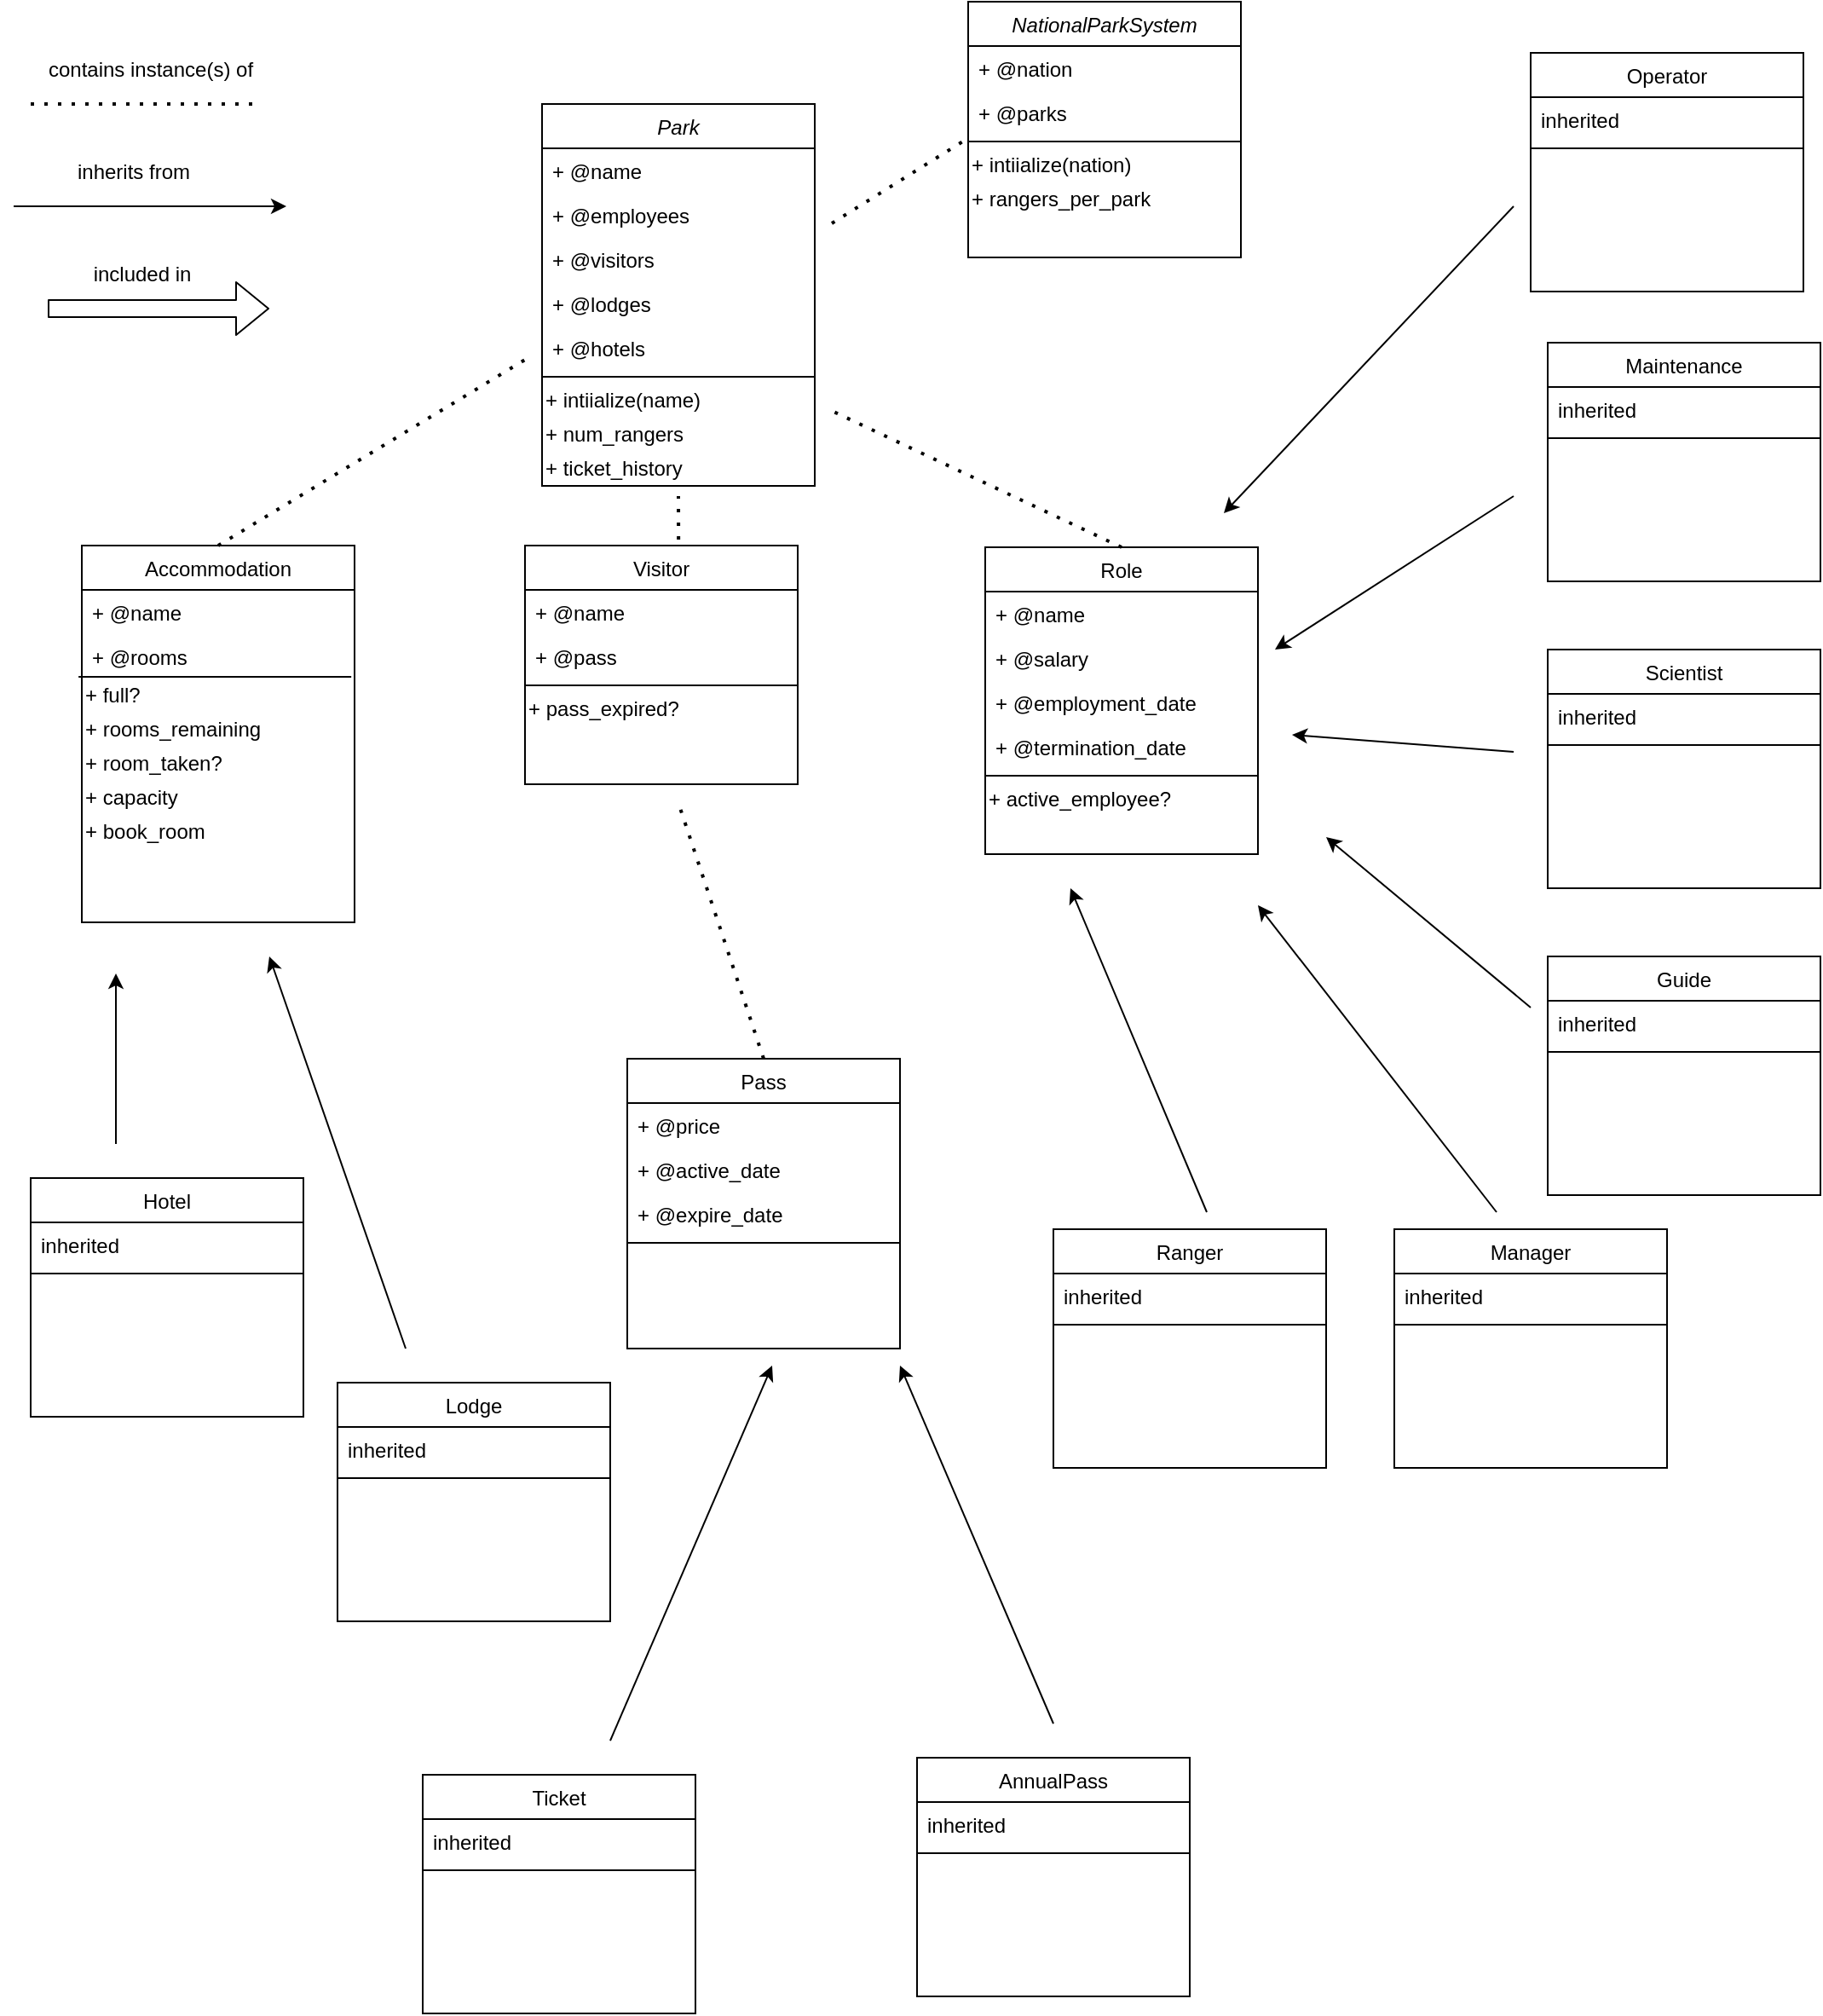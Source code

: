 <mxfile>
    <diagram id="C5RBs43oDa-KdzZeNtuy" name="Page-1">
        <mxGraphModel dx="826" dy="532" grid="1" gridSize="10" guides="1" tooltips="1" connect="1" arrows="1" fold="1" page="1" pageScale="1" pageWidth="1200" pageHeight="1920" math="0" shadow="0">
            <root>
                <mxCell id="WIyWlLk6GJQsqaUBKTNV-0"/>
                <mxCell id="WIyWlLk6GJQsqaUBKTNV-1" parent="WIyWlLk6GJQsqaUBKTNV-0"/>
                <mxCell id="zkfFHV4jXpPFQw0GAbJ--0" value="Park&#10;" style="swimlane;fontStyle=2;align=center;verticalAlign=top;childLayout=stackLayout;horizontal=1;startSize=26;horizontalStack=0;resizeParent=1;resizeLast=0;collapsible=1;marginBottom=0;rounded=0;shadow=0;strokeWidth=1;" parent="WIyWlLk6GJQsqaUBKTNV-1" vertex="1">
                    <mxGeometry x="320" y="60" width="160" height="224" as="geometry">
                        <mxRectangle x="220" y="120" width="160" height="26" as="alternateBounds"/>
                    </mxGeometry>
                </mxCell>
                <mxCell id="zkfFHV4jXpPFQw0GAbJ--1" value="+ @name" style="text;align=left;verticalAlign=top;spacingLeft=4;spacingRight=4;overflow=hidden;rotatable=0;points=[[0,0.5],[1,0.5]];portConstraint=eastwest;" parent="zkfFHV4jXpPFQw0GAbJ--0" vertex="1">
                    <mxGeometry y="26" width="160" height="26" as="geometry"/>
                </mxCell>
                <mxCell id="zkfFHV4jXpPFQw0GAbJ--2" value="+ @employees&#10;" style="text;align=left;verticalAlign=top;spacingLeft=4;spacingRight=4;overflow=hidden;rotatable=0;points=[[0,0.5],[1,0.5]];portConstraint=eastwest;rounded=0;shadow=0;html=0;" parent="zkfFHV4jXpPFQw0GAbJ--0" vertex="1">
                    <mxGeometry y="52" width="160" height="26" as="geometry"/>
                </mxCell>
                <mxCell id="zkfFHV4jXpPFQw0GAbJ--3" value="+ @visitors&#10;" style="text;align=left;verticalAlign=top;spacingLeft=4;spacingRight=4;overflow=hidden;rotatable=0;points=[[0,0.5],[1,0.5]];portConstraint=eastwest;rounded=0;shadow=0;html=0;" parent="zkfFHV4jXpPFQw0GAbJ--0" vertex="1">
                    <mxGeometry y="78" width="160" height="26" as="geometry"/>
                </mxCell>
                <mxCell id="0" value="+ @lodges" style="text;align=left;verticalAlign=top;spacingLeft=4;spacingRight=4;overflow=hidden;rotatable=0;points=[[0,0.5],[1,0.5]];portConstraint=eastwest;rounded=0;shadow=0;html=0;" vertex="1" parent="zkfFHV4jXpPFQw0GAbJ--0">
                    <mxGeometry y="104" width="160" height="26" as="geometry"/>
                </mxCell>
                <mxCell id="1" value="+ @hotels&#10;&#10;" style="text;align=left;verticalAlign=top;spacingLeft=4;spacingRight=4;overflow=hidden;rotatable=0;points=[[0,0.5],[1,0.5]];portConstraint=eastwest;rounded=0;shadow=0;html=0;" vertex="1" parent="zkfFHV4jXpPFQw0GAbJ--0">
                    <mxGeometry y="130" width="160" height="26" as="geometry"/>
                </mxCell>
                <mxCell id="zkfFHV4jXpPFQw0GAbJ--4" value="" style="line;html=1;strokeWidth=1;align=left;verticalAlign=middle;spacingTop=-1;spacingLeft=3;spacingRight=3;rotatable=0;labelPosition=right;points=[];portConstraint=eastwest;" parent="zkfFHV4jXpPFQw0GAbJ--0" vertex="1">
                    <mxGeometry y="156" width="160" height="8" as="geometry"/>
                </mxCell>
                <mxCell id="5" value="+ intiialize(name)" style="text;html=1;align=left;verticalAlign=middle;resizable=0;points=[];autosize=1;strokeColor=none;fillColor=none;" vertex="1" parent="zkfFHV4jXpPFQw0GAbJ--0">
                    <mxGeometry y="164" width="160" height="20" as="geometry"/>
                </mxCell>
                <mxCell id="138" value="+ num_rangers" style="text;html=1;align=left;verticalAlign=middle;resizable=0;points=[];autosize=1;strokeColor=none;fillColor=none;" vertex="1" parent="zkfFHV4jXpPFQw0GAbJ--0">
                    <mxGeometry y="184" width="160" height="20" as="geometry"/>
                </mxCell>
                <mxCell id="142" value="+ ticket_history" style="text;html=1;align=left;verticalAlign=middle;resizable=0;points=[];autosize=1;strokeColor=none;fillColor=none;" vertex="1" parent="zkfFHV4jXpPFQw0GAbJ--0">
                    <mxGeometry y="204" width="160" height="20" as="geometry"/>
                </mxCell>
                <mxCell id="zkfFHV4jXpPFQw0GAbJ--6" value="Accommodation&#10;" style="swimlane;fontStyle=0;align=center;verticalAlign=top;childLayout=stackLayout;horizontal=1;startSize=26;horizontalStack=0;resizeParent=1;resizeLast=0;collapsible=1;marginBottom=0;rounded=0;shadow=0;strokeWidth=1;" parent="WIyWlLk6GJQsqaUBKTNV-1" vertex="1">
                    <mxGeometry x="50" y="319" width="160" height="221" as="geometry">
                        <mxRectangle x="130" y="380" width="160" height="26" as="alternateBounds"/>
                    </mxGeometry>
                </mxCell>
                <mxCell id="zkfFHV4jXpPFQw0GAbJ--7" value="+ @name" style="text;align=left;verticalAlign=top;spacingLeft=4;spacingRight=4;overflow=hidden;rotatable=0;points=[[0,0.5],[1,0.5]];portConstraint=eastwest;" parent="zkfFHV4jXpPFQw0GAbJ--6" vertex="1">
                    <mxGeometry y="26" width="160" height="26" as="geometry"/>
                </mxCell>
                <mxCell id="38" value="+ @rooms&#10;" style="text;align=left;verticalAlign=top;spacingLeft=4;spacingRight=4;overflow=hidden;rotatable=0;points=[[0,0.5],[1,0.5]];portConstraint=eastwest;rounded=0;shadow=0;html=0;" vertex="1" parent="zkfFHV4jXpPFQw0GAbJ--6">
                    <mxGeometry y="52" width="160" height="26" as="geometry"/>
                </mxCell>
                <mxCell id="33" value="+ full?" style="text;html=1;align=left;verticalAlign=middle;resizable=0;points=[];autosize=1;strokeColor=none;fillColor=none;" vertex="1" parent="zkfFHV4jXpPFQw0GAbJ--6">
                    <mxGeometry y="78" width="160" height="20" as="geometry"/>
                </mxCell>
                <mxCell id="39" value="+ rooms_remaining" style="text;html=1;align=left;verticalAlign=middle;resizable=0;points=[];autosize=1;strokeColor=none;fillColor=none;" vertex="1" parent="zkfFHV4jXpPFQw0GAbJ--6">
                    <mxGeometry y="98" width="160" height="20" as="geometry"/>
                </mxCell>
                <mxCell id="40" value="+ room_taken?" style="text;html=1;align=left;verticalAlign=middle;resizable=0;points=[];autosize=1;strokeColor=none;fillColor=none;" vertex="1" parent="zkfFHV4jXpPFQw0GAbJ--6">
                    <mxGeometry y="118" width="160" height="20" as="geometry"/>
                </mxCell>
                <mxCell id="41" value="+ capacity" style="text;html=1;align=left;verticalAlign=middle;resizable=0;points=[];autosize=1;strokeColor=none;fillColor=none;" vertex="1" parent="zkfFHV4jXpPFQw0GAbJ--6">
                    <mxGeometry y="138" width="160" height="20" as="geometry"/>
                </mxCell>
                <mxCell id="43" value="+ book_room" style="text;html=1;align=left;verticalAlign=middle;resizable=0;points=[];autosize=1;strokeColor=none;fillColor=none;" vertex="1" parent="zkfFHV4jXpPFQw0GAbJ--6">
                    <mxGeometry y="158" width="160" height="20" as="geometry"/>
                </mxCell>
                <mxCell id="59" value="" style="endArrow=none;html=1;exitX=-0.012;exitY=-0.05;exitDx=0;exitDy=0;exitPerimeter=0;entryX=0.988;entryY=-0.05;entryDx=0;entryDy=0;entryPerimeter=0;" edge="1" parent="zkfFHV4jXpPFQw0GAbJ--6" source="33" target="33">
                    <mxGeometry width="50" height="50" relative="1" as="geometry">
                        <mxPoint x="270" y="121" as="sourcePoint"/>
                        <mxPoint x="150" y="97" as="targetPoint"/>
                    </mxGeometry>
                </mxCell>
                <mxCell id="zkfFHV4jXpPFQw0GAbJ--13" value="Visitor&#10;" style="swimlane;fontStyle=0;align=center;verticalAlign=top;childLayout=stackLayout;horizontal=1;startSize=26;horizontalStack=0;resizeParent=1;resizeLast=0;collapsible=1;marginBottom=0;rounded=0;shadow=0;strokeWidth=1;" parent="WIyWlLk6GJQsqaUBKTNV-1" vertex="1">
                    <mxGeometry x="310" y="319" width="160" height="140" as="geometry">
                        <mxRectangle x="340" y="380" width="170" height="26" as="alternateBounds"/>
                    </mxGeometry>
                </mxCell>
                <mxCell id="zkfFHV4jXpPFQw0GAbJ--14" value="+ @name&#10;" style="text;align=left;verticalAlign=top;spacingLeft=4;spacingRight=4;overflow=hidden;rotatable=0;points=[[0,0.5],[1,0.5]];portConstraint=eastwest;" parent="zkfFHV4jXpPFQw0GAbJ--13" vertex="1">
                    <mxGeometry y="26" width="160" height="26" as="geometry"/>
                </mxCell>
                <mxCell id="105" value="+ @pass" style="text;align=left;verticalAlign=top;spacingLeft=4;spacingRight=4;overflow=hidden;rotatable=0;points=[[0,0.5],[1,0.5]];portConstraint=eastwest;" vertex="1" parent="zkfFHV4jXpPFQw0GAbJ--13">
                    <mxGeometry y="52" width="160" height="26" as="geometry"/>
                </mxCell>
                <mxCell id="zkfFHV4jXpPFQw0GAbJ--15" value="" style="line;html=1;strokeWidth=1;align=left;verticalAlign=middle;spacingTop=-1;spacingLeft=3;spacingRight=3;rotatable=0;labelPosition=right;points=[];portConstraint=eastwest;" parent="zkfFHV4jXpPFQw0GAbJ--13" vertex="1">
                    <mxGeometry y="78" width="160" height="8" as="geometry"/>
                </mxCell>
                <mxCell id="151" value="+ pass_expired?" style="text;html=1;align=left;verticalAlign=middle;resizable=0;points=[];autosize=1;strokeColor=none;fillColor=none;" vertex="1" parent="zkfFHV4jXpPFQw0GAbJ--13">
                    <mxGeometry y="86" width="160" height="20" as="geometry"/>
                </mxCell>
                <mxCell id="zkfFHV4jXpPFQw0GAbJ--17" value="Role" style="swimlane;fontStyle=0;align=center;verticalAlign=top;childLayout=stackLayout;horizontal=1;startSize=26;horizontalStack=0;resizeParent=1;resizeLast=0;collapsible=1;marginBottom=0;rounded=0;shadow=0;strokeWidth=1;" parent="WIyWlLk6GJQsqaUBKTNV-1" vertex="1">
                    <mxGeometry x="580" y="320" width="160" height="180" as="geometry">
                        <mxRectangle x="550" y="140" width="160" height="26" as="alternateBounds"/>
                    </mxGeometry>
                </mxCell>
                <mxCell id="zkfFHV4jXpPFQw0GAbJ--18" value="+ @name" style="text;align=left;verticalAlign=top;spacingLeft=4;spacingRight=4;overflow=hidden;rotatable=0;points=[[0,0.5],[1,0.5]];portConstraint=eastwest;" parent="zkfFHV4jXpPFQw0GAbJ--17" vertex="1">
                    <mxGeometry y="26" width="160" height="26" as="geometry"/>
                </mxCell>
                <mxCell id="zkfFHV4jXpPFQw0GAbJ--19" value="+ @salary" style="text;align=left;verticalAlign=top;spacingLeft=4;spacingRight=4;overflow=hidden;rotatable=0;points=[[0,0.5],[1,0.5]];portConstraint=eastwest;rounded=0;shadow=0;html=0;" parent="zkfFHV4jXpPFQw0GAbJ--17" vertex="1">
                    <mxGeometry y="52" width="160" height="26" as="geometry"/>
                </mxCell>
                <mxCell id="152" value="+ @employment_date" style="text;align=left;verticalAlign=top;spacingLeft=4;spacingRight=4;overflow=hidden;rotatable=0;points=[[0,0.5],[1,0.5]];portConstraint=eastwest;rounded=0;shadow=0;html=0;" vertex="1" parent="zkfFHV4jXpPFQw0GAbJ--17">
                    <mxGeometry y="78" width="160" height="26" as="geometry"/>
                </mxCell>
                <mxCell id="153" value="+ @termination_date" style="text;align=left;verticalAlign=top;spacingLeft=4;spacingRight=4;overflow=hidden;rotatable=0;points=[[0,0.5],[1,0.5]];portConstraint=eastwest;rounded=0;shadow=0;html=0;" vertex="1" parent="zkfFHV4jXpPFQw0GAbJ--17">
                    <mxGeometry y="104" width="160" height="26" as="geometry"/>
                </mxCell>
                <mxCell id="zkfFHV4jXpPFQw0GAbJ--23" value="" style="line;html=1;strokeWidth=1;align=left;verticalAlign=middle;spacingTop=-1;spacingLeft=3;spacingRight=3;rotatable=0;labelPosition=right;points=[];portConstraint=eastwest;" parent="zkfFHV4jXpPFQw0GAbJ--17" vertex="1">
                    <mxGeometry y="130" width="160" height="8" as="geometry"/>
                </mxCell>
                <mxCell id="154" value="+ active_employee?" style="text;html=1;align=left;verticalAlign=middle;resizable=0;points=[];autosize=1;strokeColor=none;fillColor=none;" vertex="1" parent="zkfFHV4jXpPFQw0GAbJ--17">
                    <mxGeometry y="138" width="160" height="20" as="geometry"/>
                </mxCell>
                <mxCell id="9" value="" style="endArrow=none;dashed=1;html=1;dashPattern=1 3;strokeWidth=2;exitX=0.563;exitY=-0.025;exitDx=0;exitDy=0;exitPerimeter=0;" edge="1" parent="WIyWlLk6GJQsqaUBKTNV-1" source="zkfFHV4jXpPFQw0GAbJ--13">
                    <mxGeometry width="50" height="50" relative="1" as="geometry">
                        <mxPoint x="390" y="310" as="sourcePoint"/>
                        <mxPoint x="400" y="290" as="targetPoint"/>
                        <Array as="points"/>
                    </mxGeometry>
                </mxCell>
                <mxCell id="10" value="" style="endArrow=none;dashed=1;html=1;dashPattern=1 3;strokeWidth=2;exitX=0.5;exitY=0;exitDx=0;exitDy=0;" edge="1" parent="WIyWlLk6GJQsqaUBKTNV-1" source="zkfFHV4jXpPFQw0GAbJ--17">
                    <mxGeometry width="50" height="50" relative="1" as="geometry">
                        <mxPoint x="670" y="310" as="sourcePoint"/>
                        <mxPoint x="490" y="240" as="targetPoint"/>
                        <Array as="points"/>
                    </mxGeometry>
                </mxCell>
                <mxCell id="11" value="" style="endArrow=none;dashed=1;html=1;dashPattern=1 3;strokeWidth=2;exitX=0.5;exitY=0;exitDx=0;exitDy=0;" edge="1" parent="WIyWlLk6GJQsqaUBKTNV-1" source="zkfFHV4jXpPFQw0GAbJ--6">
                    <mxGeometry width="50" height="50" relative="1" as="geometry">
                        <mxPoint x="190" y="280" as="sourcePoint"/>
                        <mxPoint x="310" y="210" as="targetPoint"/>
                    </mxGeometry>
                </mxCell>
                <mxCell id="47" value="" style="endArrow=none;dashed=1;html=1;dashPattern=1 3;strokeWidth=2;" edge="1" parent="WIyWlLk6GJQsqaUBKTNV-1">
                    <mxGeometry width="50" height="50" relative="1" as="geometry">
                        <mxPoint x="20" y="60" as="sourcePoint"/>
                        <mxPoint x="150" y="60" as="targetPoint"/>
                    </mxGeometry>
                </mxCell>
                <mxCell id="55" value="" style="shape=flexArrow;endArrow=classic;html=1;" edge="1" parent="WIyWlLk6GJQsqaUBKTNV-1">
                    <mxGeometry width="50" height="50" relative="1" as="geometry">
                        <mxPoint x="30" y="180" as="sourcePoint"/>
                        <mxPoint x="160" y="180" as="targetPoint"/>
                    </mxGeometry>
                </mxCell>
                <mxCell id="56" value="contains instance(s) of&lt;br&gt;" style="text;html=1;align=center;verticalAlign=middle;resizable=0;points=[];autosize=1;strokeColor=none;fillColor=none;" vertex="1" parent="WIyWlLk6GJQsqaUBKTNV-1">
                    <mxGeometry x="20" y="30" width="140" height="20" as="geometry"/>
                </mxCell>
                <mxCell id="57" value="inherits from" style="text;html=1;align=center;verticalAlign=middle;resizable=0;points=[];autosize=1;strokeColor=none;fillColor=none;" vertex="1" parent="WIyWlLk6GJQsqaUBKTNV-1">
                    <mxGeometry x="40" y="90" width="80" height="20" as="geometry"/>
                </mxCell>
                <mxCell id="58" value="included in" style="text;html=1;align=center;verticalAlign=middle;resizable=0;points=[];autosize=1;strokeColor=none;fillColor=none;" vertex="1" parent="WIyWlLk6GJQsqaUBKTNV-1">
                    <mxGeometry x="50" y="150" width="70" height="20" as="geometry"/>
                </mxCell>
                <mxCell id="64" value="" style="endArrow=classic;html=1;" edge="1" parent="WIyWlLk6GJQsqaUBKTNV-1">
                    <mxGeometry relative="1" as="geometry">
                        <mxPoint x="10" y="120" as="sourcePoint"/>
                        <mxPoint x="170" y="120" as="targetPoint"/>
                    </mxGeometry>
                </mxCell>
                <mxCell id="69" value="" style="endArrow=classic;html=1;" edge="1" parent="WIyWlLk6GJQsqaUBKTNV-1">
                    <mxGeometry width="50" height="50" relative="1" as="geometry">
                        <mxPoint x="70" y="670" as="sourcePoint"/>
                        <mxPoint x="70" y="570" as="targetPoint"/>
                    </mxGeometry>
                </mxCell>
                <mxCell id="70" value="" style="endArrow=classic;html=1;" edge="1" parent="WIyWlLk6GJQsqaUBKTNV-1">
                    <mxGeometry width="50" height="50" relative="1" as="geometry">
                        <mxPoint x="240" y="790" as="sourcePoint"/>
                        <mxPoint x="160" y="560" as="targetPoint"/>
                    </mxGeometry>
                </mxCell>
                <mxCell id="71" value="Hotel&#10;" style="swimlane;fontStyle=0;align=center;verticalAlign=top;childLayout=stackLayout;horizontal=1;startSize=26;horizontalStack=0;resizeParent=1;resizeLast=0;collapsible=1;marginBottom=0;rounded=0;shadow=0;strokeWidth=1;" vertex="1" parent="WIyWlLk6GJQsqaUBKTNV-1">
                    <mxGeometry x="20" y="690" width="160" height="140" as="geometry">
                        <mxRectangle x="340" y="380" width="170" height="26" as="alternateBounds"/>
                    </mxGeometry>
                </mxCell>
                <mxCell id="72" value="inherited" style="text;align=left;verticalAlign=top;spacingLeft=4;spacingRight=4;overflow=hidden;rotatable=0;points=[[0,0.5],[1,0.5]];portConstraint=eastwest;" vertex="1" parent="71">
                    <mxGeometry y="26" width="160" height="26" as="geometry"/>
                </mxCell>
                <mxCell id="73" value="" style="line;html=1;strokeWidth=1;align=left;verticalAlign=middle;spacingTop=-1;spacingLeft=3;spacingRight=3;rotatable=0;labelPosition=right;points=[];portConstraint=eastwest;" vertex="1" parent="71">
                    <mxGeometry y="52" width="160" height="8" as="geometry"/>
                </mxCell>
                <mxCell id="74" value="Lodge&#10;" style="swimlane;fontStyle=0;align=center;verticalAlign=top;childLayout=stackLayout;horizontal=1;startSize=26;horizontalStack=0;resizeParent=1;resizeLast=0;collapsible=1;marginBottom=0;rounded=0;shadow=0;strokeWidth=1;" vertex="1" parent="WIyWlLk6GJQsqaUBKTNV-1">
                    <mxGeometry x="200" y="810" width="160" height="140" as="geometry">
                        <mxRectangle x="340" y="380" width="170" height="26" as="alternateBounds"/>
                    </mxGeometry>
                </mxCell>
                <mxCell id="75" value="inherited" style="text;align=left;verticalAlign=top;spacingLeft=4;spacingRight=4;overflow=hidden;rotatable=0;points=[[0,0.5],[1,0.5]];portConstraint=eastwest;" vertex="1" parent="74">
                    <mxGeometry y="26" width="160" height="26" as="geometry"/>
                </mxCell>
                <mxCell id="76" value="" style="line;html=1;strokeWidth=1;align=left;verticalAlign=middle;spacingTop=-1;spacingLeft=3;spacingRight=3;rotatable=0;labelPosition=right;points=[];portConstraint=eastwest;" vertex="1" parent="74">
                    <mxGeometry y="52" width="160" height="8" as="geometry"/>
                </mxCell>
                <mxCell id="80" value="" style="endArrow=classic;html=1;" edge="1" parent="WIyWlLk6GJQsqaUBKTNV-1">
                    <mxGeometry width="50" height="50" relative="1" as="geometry">
                        <mxPoint x="880" y="710" as="sourcePoint"/>
                        <mxPoint x="740" y="530" as="targetPoint"/>
                    </mxGeometry>
                </mxCell>
                <mxCell id="81" value="" style="endArrow=classic;html=1;" edge="1" parent="WIyWlLk6GJQsqaUBKTNV-1">
                    <mxGeometry width="50" height="50" relative="1" as="geometry">
                        <mxPoint x="710" y="710" as="sourcePoint"/>
                        <mxPoint x="630" y="520" as="targetPoint"/>
                    </mxGeometry>
                </mxCell>
                <mxCell id="82" value="Ranger" style="swimlane;fontStyle=0;align=center;verticalAlign=top;childLayout=stackLayout;horizontal=1;startSize=26;horizontalStack=0;resizeParent=1;resizeLast=0;collapsible=1;marginBottom=0;rounded=0;shadow=0;strokeWidth=1;" vertex="1" parent="WIyWlLk6GJQsqaUBKTNV-1">
                    <mxGeometry x="620" y="720" width="160" height="140" as="geometry">
                        <mxRectangle x="340" y="380" width="170" height="26" as="alternateBounds"/>
                    </mxGeometry>
                </mxCell>
                <mxCell id="83" value="inherited" style="text;align=left;verticalAlign=top;spacingLeft=4;spacingRight=4;overflow=hidden;rotatable=0;points=[[0,0.5],[1,0.5]];portConstraint=eastwest;" vertex="1" parent="82">
                    <mxGeometry y="26" width="160" height="26" as="geometry"/>
                </mxCell>
                <mxCell id="84" value="" style="line;html=1;strokeWidth=1;align=left;verticalAlign=middle;spacingTop=-1;spacingLeft=3;spacingRight=3;rotatable=0;labelPosition=right;points=[];portConstraint=eastwest;" vertex="1" parent="82">
                    <mxGeometry y="52" width="160" height="8" as="geometry"/>
                </mxCell>
                <mxCell id="85" value="Manager" style="swimlane;fontStyle=0;align=center;verticalAlign=top;childLayout=stackLayout;horizontal=1;startSize=26;horizontalStack=0;resizeParent=1;resizeLast=0;collapsible=1;marginBottom=0;rounded=0;shadow=0;strokeWidth=1;" vertex="1" parent="WIyWlLk6GJQsqaUBKTNV-1">
                    <mxGeometry x="820" y="720" width="160" height="140" as="geometry">
                        <mxRectangle x="340" y="380" width="170" height="26" as="alternateBounds"/>
                    </mxGeometry>
                </mxCell>
                <mxCell id="86" value="inherited" style="text;align=left;verticalAlign=top;spacingLeft=4;spacingRight=4;overflow=hidden;rotatable=0;points=[[0,0.5],[1,0.5]];portConstraint=eastwest;" vertex="1" parent="85">
                    <mxGeometry y="26" width="160" height="26" as="geometry"/>
                </mxCell>
                <mxCell id="87" value="" style="line;html=1;strokeWidth=1;align=left;verticalAlign=middle;spacingTop=-1;spacingLeft=3;spacingRight=3;rotatable=0;labelPosition=right;points=[];portConstraint=eastwest;" vertex="1" parent="85">
                    <mxGeometry y="52" width="160" height="8" as="geometry"/>
                </mxCell>
                <mxCell id="88" value="Maintenance" style="swimlane;fontStyle=0;align=center;verticalAlign=top;childLayout=stackLayout;horizontal=1;startSize=26;horizontalStack=0;resizeParent=1;resizeLast=0;collapsible=1;marginBottom=0;rounded=0;shadow=0;strokeWidth=1;" vertex="1" parent="WIyWlLk6GJQsqaUBKTNV-1">
                    <mxGeometry x="910" y="200" width="160" height="140" as="geometry">
                        <mxRectangle x="340" y="380" width="170" height="26" as="alternateBounds"/>
                    </mxGeometry>
                </mxCell>
                <mxCell id="89" value="inherited" style="text;align=left;verticalAlign=top;spacingLeft=4;spacingRight=4;overflow=hidden;rotatable=0;points=[[0,0.5],[1,0.5]];portConstraint=eastwest;" vertex="1" parent="88">
                    <mxGeometry y="26" width="160" height="26" as="geometry"/>
                </mxCell>
                <mxCell id="90" value="" style="line;html=1;strokeWidth=1;align=left;verticalAlign=middle;spacingTop=-1;spacingLeft=3;spacingRight=3;rotatable=0;labelPosition=right;points=[];portConstraint=eastwest;" vertex="1" parent="88">
                    <mxGeometry y="52" width="160" height="8" as="geometry"/>
                </mxCell>
                <mxCell id="91" value="Scientist&#10;" style="swimlane;fontStyle=0;align=center;verticalAlign=top;childLayout=stackLayout;horizontal=1;startSize=26;horizontalStack=0;resizeParent=1;resizeLast=0;collapsible=1;marginBottom=0;rounded=0;shadow=0;strokeWidth=1;" vertex="1" parent="WIyWlLk6GJQsqaUBKTNV-1">
                    <mxGeometry x="910" y="380" width="160" height="140" as="geometry">
                        <mxRectangle x="340" y="380" width="170" height="26" as="alternateBounds"/>
                    </mxGeometry>
                </mxCell>
                <mxCell id="92" value="inherited" style="text;align=left;verticalAlign=top;spacingLeft=4;spacingRight=4;overflow=hidden;rotatable=0;points=[[0,0.5],[1,0.5]];portConstraint=eastwest;" vertex="1" parent="91">
                    <mxGeometry y="26" width="160" height="26" as="geometry"/>
                </mxCell>
                <mxCell id="93" value="" style="line;html=1;strokeWidth=1;align=left;verticalAlign=middle;spacingTop=-1;spacingLeft=3;spacingRight=3;rotatable=0;labelPosition=right;points=[];portConstraint=eastwest;" vertex="1" parent="91">
                    <mxGeometry y="52" width="160" height="8" as="geometry"/>
                </mxCell>
                <mxCell id="94" value="Operator&#10;" style="swimlane;fontStyle=0;align=center;verticalAlign=top;childLayout=stackLayout;horizontal=1;startSize=26;horizontalStack=0;resizeParent=1;resizeLast=0;collapsible=1;marginBottom=0;rounded=0;shadow=0;strokeWidth=1;" vertex="1" parent="WIyWlLk6GJQsqaUBKTNV-1">
                    <mxGeometry x="900" y="30" width="160" height="140" as="geometry">
                        <mxRectangle x="340" y="380" width="170" height="26" as="alternateBounds"/>
                    </mxGeometry>
                </mxCell>
                <mxCell id="95" value="inherited" style="text;align=left;verticalAlign=top;spacingLeft=4;spacingRight=4;overflow=hidden;rotatable=0;points=[[0,0.5],[1,0.5]];portConstraint=eastwest;" vertex="1" parent="94">
                    <mxGeometry y="26" width="160" height="26" as="geometry"/>
                </mxCell>
                <mxCell id="96" value="" style="line;html=1;strokeWidth=1;align=left;verticalAlign=middle;spacingTop=-1;spacingLeft=3;spacingRight=3;rotatable=0;labelPosition=right;points=[];portConstraint=eastwest;" vertex="1" parent="94">
                    <mxGeometry y="52" width="160" height="8" as="geometry"/>
                </mxCell>
                <mxCell id="97" value="Guide" style="swimlane;fontStyle=0;align=center;verticalAlign=top;childLayout=stackLayout;horizontal=1;startSize=26;horizontalStack=0;resizeParent=1;resizeLast=0;collapsible=1;marginBottom=0;rounded=0;shadow=0;strokeWidth=1;" vertex="1" parent="WIyWlLk6GJQsqaUBKTNV-1">
                    <mxGeometry x="910" y="560" width="160" height="140" as="geometry">
                        <mxRectangle x="340" y="380" width="170" height="26" as="alternateBounds"/>
                    </mxGeometry>
                </mxCell>
                <mxCell id="98" value="inherited" style="text;align=left;verticalAlign=top;spacingLeft=4;spacingRight=4;overflow=hidden;rotatable=0;points=[[0,0.5],[1,0.5]];portConstraint=eastwest;" vertex="1" parent="97">
                    <mxGeometry y="26" width="160" height="26" as="geometry"/>
                </mxCell>
                <mxCell id="99" value="" style="line;html=1;strokeWidth=1;align=left;verticalAlign=middle;spacingTop=-1;spacingLeft=3;spacingRight=3;rotatable=0;labelPosition=right;points=[];portConstraint=eastwest;" vertex="1" parent="97">
                    <mxGeometry y="52" width="160" height="8" as="geometry"/>
                </mxCell>
                <mxCell id="100" value="" style="endArrow=classic;html=1;" edge="1" parent="WIyWlLk6GJQsqaUBKTNV-1">
                    <mxGeometry width="50" height="50" relative="1" as="geometry">
                        <mxPoint x="900" y="590" as="sourcePoint"/>
                        <mxPoint x="780" y="490" as="targetPoint"/>
                        <Array as="points"/>
                    </mxGeometry>
                </mxCell>
                <mxCell id="101" value="" style="endArrow=classic;html=1;" edge="1" parent="WIyWlLk6GJQsqaUBKTNV-1">
                    <mxGeometry width="50" height="50" relative="1" as="geometry">
                        <mxPoint x="890" y="440" as="sourcePoint"/>
                        <mxPoint x="760" y="430" as="targetPoint"/>
                    </mxGeometry>
                </mxCell>
                <mxCell id="102" value="" style="endArrow=classic;html=1;" edge="1" parent="WIyWlLk6GJQsqaUBKTNV-1">
                    <mxGeometry width="50" height="50" relative="1" as="geometry">
                        <mxPoint x="890" y="290" as="sourcePoint"/>
                        <mxPoint x="750" y="380" as="targetPoint"/>
                    </mxGeometry>
                </mxCell>
                <mxCell id="103" value="" style="endArrow=classic;html=1;" edge="1" parent="WIyWlLk6GJQsqaUBKTNV-1">
                    <mxGeometry width="50" height="50" relative="1" as="geometry">
                        <mxPoint x="890" y="120" as="sourcePoint"/>
                        <mxPoint x="720" y="300" as="targetPoint"/>
                    </mxGeometry>
                </mxCell>
                <mxCell id="107" value="Pass" style="swimlane;fontStyle=0;align=center;verticalAlign=top;childLayout=stackLayout;horizontal=1;startSize=26;horizontalStack=0;resizeParent=1;resizeLast=0;collapsible=1;marginBottom=0;rounded=0;shadow=0;strokeWidth=1;" vertex="1" parent="WIyWlLk6GJQsqaUBKTNV-1">
                    <mxGeometry x="370" y="620" width="160" height="170" as="geometry">
                        <mxRectangle x="340" y="380" width="170" height="26" as="alternateBounds"/>
                    </mxGeometry>
                </mxCell>
                <mxCell id="109" value="+ @price" style="text;align=left;verticalAlign=top;spacingLeft=4;spacingRight=4;overflow=hidden;rotatable=0;points=[[0,0.5],[1,0.5]];portConstraint=eastwest;" vertex="1" parent="107">
                    <mxGeometry y="26" width="160" height="26" as="geometry"/>
                </mxCell>
                <mxCell id="143" value="+ @active_date" style="text;align=left;verticalAlign=top;spacingLeft=4;spacingRight=4;overflow=hidden;rotatable=0;points=[[0,0.5],[1,0.5]];portConstraint=eastwest;" vertex="1" parent="107">
                    <mxGeometry y="52" width="160" height="26" as="geometry"/>
                </mxCell>
                <mxCell id="150" value="+ @expire_date" style="text;align=left;verticalAlign=top;spacingLeft=4;spacingRight=4;overflow=hidden;rotatable=0;points=[[0,0.5],[1,0.5]];portConstraint=eastwest;" vertex="1" parent="107">
                    <mxGeometry y="78" width="160" height="26" as="geometry"/>
                </mxCell>
                <mxCell id="110" value="" style="line;html=1;strokeWidth=1;align=left;verticalAlign=middle;spacingTop=-1;spacingLeft=3;spacingRight=3;rotatable=0;labelPosition=right;points=[];portConstraint=eastwest;" vertex="1" parent="107">
                    <mxGeometry y="104" width="160" height="8" as="geometry"/>
                </mxCell>
                <mxCell id="111" value="" style="endArrow=none;dashed=1;html=1;dashPattern=1 3;strokeWidth=2;" edge="1" parent="WIyWlLk6GJQsqaUBKTNV-1">
                    <mxGeometry width="50" height="50" relative="1" as="geometry">
                        <mxPoint x="450" y="620" as="sourcePoint"/>
                        <mxPoint x="400" y="470" as="targetPoint"/>
                        <Array as="points"/>
                    </mxGeometry>
                </mxCell>
                <mxCell id="112" value="" style="endArrow=classic;html=1;" edge="1" parent="WIyWlLk6GJQsqaUBKTNV-1">
                    <mxGeometry width="50" height="50" relative="1" as="geometry">
                        <mxPoint x="620" y="1010" as="sourcePoint"/>
                        <mxPoint x="530" y="800" as="targetPoint"/>
                    </mxGeometry>
                </mxCell>
                <mxCell id="113" value="" style="endArrow=classic;html=1;" edge="1" parent="WIyWlLk6GJQsqaUBKTNV-1">
                    <mxGeometry width="50" height="50" relative="1" as="geometry">
                        <mxPoint x="360" y="1020" as="sourcePoint"/>
                        <mxPoint x="455" y="800" as="targetPoint"/>
                    </mxGeometry>
                </mxCell>
                <mxCell id="114" value="Ticket" style="swimlane;fontStyle=0;align=center;verticalAlign=top;childLayout=stackLayout;horizontal=1;startSize=26;horizontalStack=0;resizeParent=1;resizeLast=0;collapsible=1;marginBottom=0;rounded=0;shadow=0;strokeWidth=1;" vertex="1" parent="WIyWlLk6GJQsqaUBKTNV-1">
                    <mxGeometry x="250" y="1040" width="160" height="140" as="geometry">
                        <mxRectangle x="340" y="380" width="170" height="26" as="alternateBounds"/>
                    </mxGeometry>
                </mxCell>
                <mxCell id="115" value="inherited" style="text;align=left;verticalAlign=top;spacingLeft=4;spacingRight=4;overflow=hidden;rotatable=0;points=[[0,0.5],[1,0.5]];portConstraint=eastwest;" vertex="1" parent="114">
                    <mxGeometry y="26" width="160" height="26" as="geometry"/>
                </mxCell>
                <mxCell id="116" value="" style="line;html=1;strokeWidth=1;align=left;verticalAlign=middle;spacingTop=-1;spacingLeft=3;spacingRight=3;rotatable=0;labelPosition=right;points=[];portConstraint=eastwest;" vertex="1" parent="114">
                    <mxGeometry y="52" width="160" height="8" as="geometry"/>
                </mxCell>
                <mxCell id="117" value="AnnualPass" style="swimlane;fontStyle=0;align=center;verticalAlign=top;childLayout=stackLayout;horizontal=1;startSize=26;horizontalStack=0;resizeParent=1;resizeLast=0;collapsible=1;marginBottom=0;rounded=0;shadow=0;strokeWidth=1;" vertex="1" parent="WIyWlLk6GJQsqaUBKTNV-1">
                    <mxGeometry x="540" y="1030" width="160" height="140" as="geometry">
                        <mxRectangle x="340" y="380" width="170" height="26" as="alternateBounds"/>
                    </mxGeometry>
                </mxCell>
                <mxCell id="118" value="inherited&#10;" style="text;align=left;verticalAlign=top;spacingLeft=4;spacingRight=4;overflow=hidden;rotatable=0;points=[[0,0.5],[1,0.5]];portConstraint=eastwest;" vertex="1" parent="117">
                    <mxGeometry y="26" width="160" height="26" as="geometry"/>
                </mxCell>
                <mxCell id="119" value="" style="line;html=1;strokeWidth=1;align=left;verticalAlign=middle;spacingTop=-1;spacingLeft=3;spacingRight=3;rotatable=0;labelPosition=right;points=[];portConstraint=eastwest;" vertex="1" parent="117">
                    <mxGeometry y="52" width="160" height="8" as="geometry"/>
                </mxCell>
                <mxCell id="126" value="NationalParkSystem" style="swimlane;fontStyle=2;align=center;verticalAlign=top;childLayout=stackLayout;horizontal=1;startSize=26;horizontalStack=0;resizeParent=1;resizeLast=0;collapsible=1;marginBottom=0;rounded=0;shadow=0;strokeWidth=1;" vertex="1" parent="WIyWlLk6GJQsqaUBKTNV-1">
                    <mxGeometry x="570" width="160" height="150" as="geometry">
                        <mxRectangle x="220" y="120" width="160" height="26" as="alternateBounds"/>
                    </mxGeometry>
                </mxCell>
                <mxCell id="127" value="+ @nation" style="text;align=left;verticalAlign=top;spacingLeft=4;spacingRight=4;overflow=hidden;rotatable=0;points=[[0,0.5],[1,0.5]];portConstraint=eastwest;" vertex="1" parent="126">
                    <mxGeometry y="26" width="160" height="26" as="geometry"/>
                </mxCell>
                <mxCell id="134" value="+ @parks" style="text;align=left;verticalAlign=top;spacingLeft=4;spacingRight=4;overflow=hidden;rotatable=0;points=[[0,0.5],[1,0.5]];portConstraint=eastwest;" vertex="1" parent="126">
                    <mxGeometry y="52" width="160" height="26" as="geometry"/>
                </mxCell>
                <mxCell id="132" value="" style="line;html=1;strokeWidth=1;align=left;verticalAlign=middle;spacingTop=-1;spacingLeft=3;spacingRight=3;rotatable=0;labelPosition=right;points=[];portConstraint=eastwest;" vertex="1" parent="126">
                    <mxGeometry y="78" width="160" height="8" as="geometry"/>
                </mxCell>
                <mxCell id="133" value="+ intiialize(nation)" style="text;html=1;align=left;verticalAlign=middle;resizable=0;points=[];autosize=1;strokeColor=none;fillColor=none;" vertex="1" parent="126">
                    <mxGeometry y="86" width="160" height="20" as="geometry"/>
                </mxCell>
                <mxCell id="141" value="+ rangers_per_park" style="text;html=1;align=left;verticalAlign=middle;resizable=0;points=[];autosize=1;strokeColor=none;fillColor=none;" vertex="1" parent="126">
                    <mxGeometry y="106" width="160" height="20" as="geometry"/>
                </mxCell>
                <mxCell id="135" value="" style="endArrow=none;dashed=1;html=1;dashPattern=1 3;strokeWidth=2;" edge="1" parent="WIyWlLk6GJQsqaUBKTNV-1">
                    <mxGeometry width="50" height="50" relative="1" as="geometry">
                        <mxPoint x="490" y="130" as="sourcePoint"/>
                        <mxPoint x="570" y="80" as="targetPoint"/>
                    </mxGeometry>
                </mxCell>
            </root>
        </mxGraphModel>
    </diagram>
</mxfile>